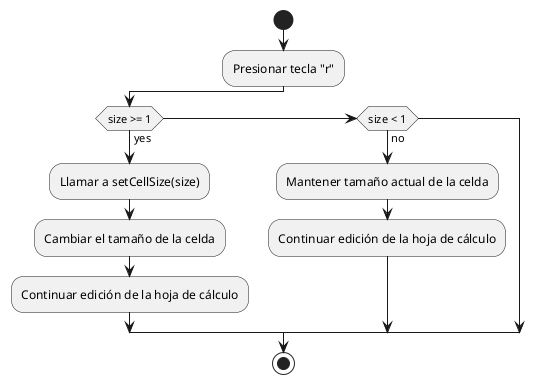 @startuml
start
:Presionar tecla "r";
if (size >= 1) then (yes)
  :Llamar a setCellSize(size);
  :Cambiar el tamaño de la celda;
  :Continuar edición de la hoja de cálculo;
elseif (size < 1) then (no)
  :Mantener tamaño actual de la celda;
  :Continuar edición de la hoja de cálculo;
endif
stop
@enduml
